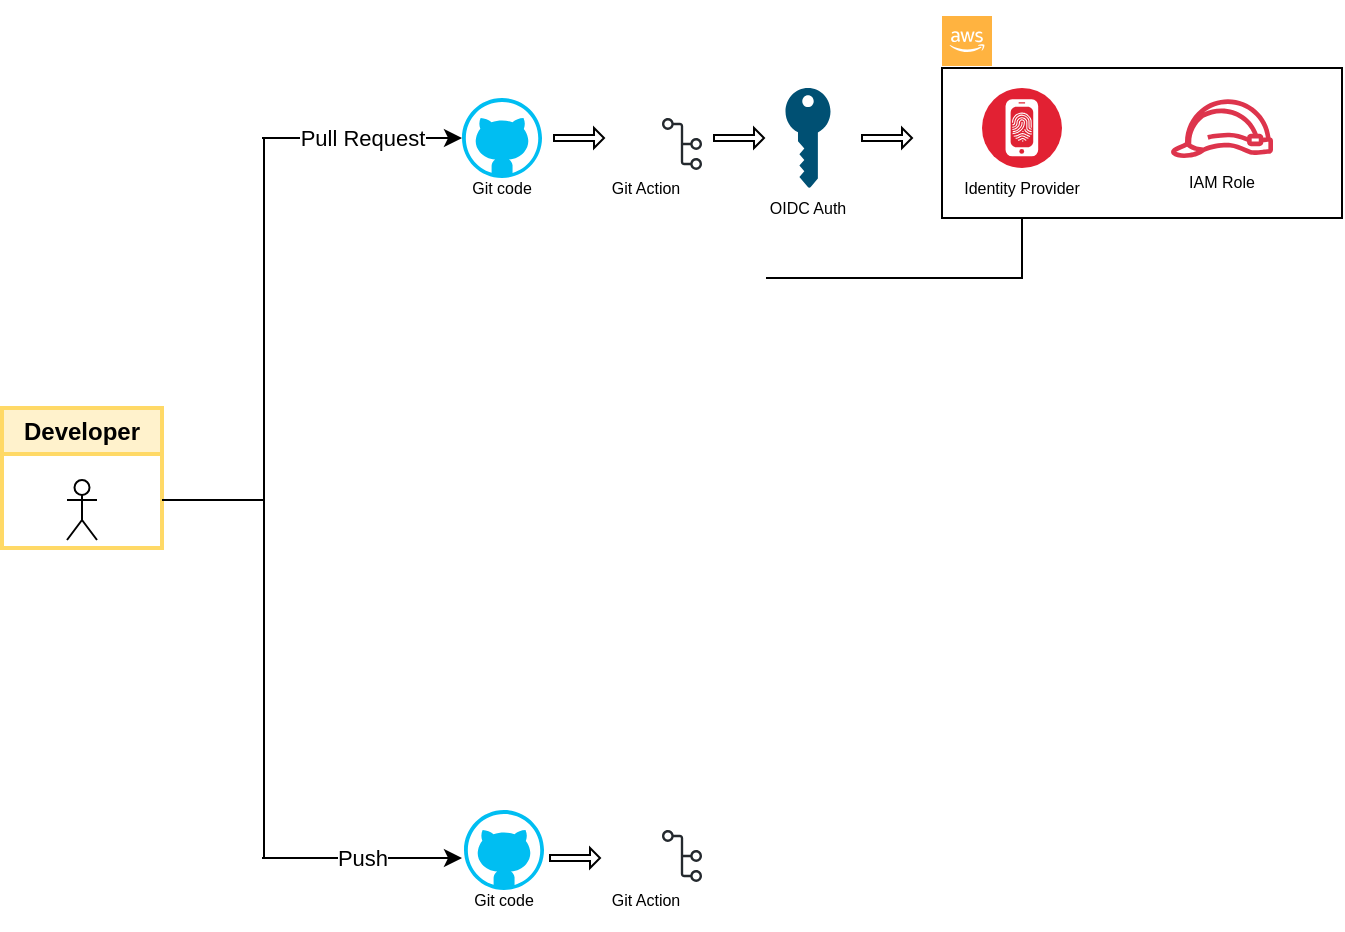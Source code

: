 <mxfile version="22.1.8" type="github">
  <diagram name="Page-1" id="BLeY4aLAC0U9kCGDIPzT">
    <mxGraphModel dx="1434" dy="768" grid="1" gridSize="10" guides="1" tooltips="1" connect="1" arrows="1" fold="1" page="1" pageScale="1" pageWidth="1169" pageHeight="827" background="#ffffff" math="0" shadow="0">
      <root>
        <mxCell id="0" />
        <mxCell id="1" parent="0" />
        <mxCell id="69v9tuPCCNIXZ4btn9kC-1" value="Developer" style="swimlane;whiteSpace=wrap;html=1;fillColor=#fff2cc;strokeColor=#FFD966;gradientColor=none;strokeWidth=2;" parent="1" vertex="1">
          <mxGeometry x="10" y="335" width="80" height="70" as="geometry" />
        </mxCell>
        <mxCell id="69v9tuPCCNIXZ4btn9kC-4" value="" style="shape=umlActor;verticalLabelPosition=bottom;verticalAlign=top;html=1;outlineConnect=0;" parent="69v9tuPCCNIXZ4btn9kC-1" vertex="1">
          <mxGeometry x="32.5" y="36" width="15" height="30" as="geometry" />
        </mxCell>
        <mxCell id="69v9tuPCCNIXZ4btn9kC-2" value="" style="endArrow=none;html=1;rounded=0;edgeStyle=orthogonalEdgeStyle;" parent="1" edge="1">
          <mxGeometry width="50" height="50" relative="1" as="geometry">
            <mxPoint x="90" y="381" as="sourcePoint" />
            <mxPoint x="141" y="200" as="targetPoint" />
            <Array as="points">
              <mxPoint x="141" y="381" />
              <mxPoint x="141" y="231" />
            </Array>
          </mxGeometry>
        </mxCell>
        <mxCell id="69v9tuPCCNIXZ4btn9kC-3" value="" style="endArrow=none;html=1;rounded=0;edgeStyle=orthogonalEdgeStyle;" parent="1" edge="1">
          <mxGeometry width="50" height="50" relative="1" as="geometry">
            <mxPoint x="90" y="381.0" as="sourcePoint" />
            <mxPoint x="141" y="560" as="targetPoint" />
            <Array as="points">
              <mxPoint x="141" y="381.0" />
              <mxPoint x="141" y="531.0" />
            </Array>
          </mxGeometry>
        </mxCell>
        <mxCell id="69v9tuPCCNIXZ4btn9kC-6" value="" style="endArrow=classic;html=1;rounded=0;edgeStyle=orthogonalEdgeStyle;" parent="1" edge="1">
          <mxGeometry relative="1" as="geometry">
            <mxPoint x="140" y="200" as="sourcePoint" />
            <mxPoint x="240" y="200" as="targetPoint" />
          </mxGeometry>
        </mxCell>
        <mxCell id="69v9tuPCCNIXZ4btn9kC-7" value="Pull Request" style="edgeLabel;resizable=0;html=1;align=center;verticalAlign=middle;" parent="69v9tuPCCNIXZ4btn9kC-6" connectable="0" vertex="1">
          <mxGeometry relative="1" as="geometry" />
        </mxCell>
        <mxCell id="69v9tuPCCNIXZ4btn9kC-8" value="" style="endArrow=classic;html=1;rounded=0;edgeStyle=orthogonalEdgeStyle;" parent="1" edge="1">
          <mxGeometry relative="1" as="geometry">
            <mxPoint x="140" y="560" as="sourcePoint" />
            <mxPoint x="240" y="560" as="targetPoint" />
          </mxGeometry>
        </mxCell>
        <mxCell id="69v9tuPCCNIXZ4btn9kC-9" value="Push" style="edgeLabel;resizable=0;html=1;align=center;verticalAlign=middle;" parent="69v9tuPCCNIXZ4btn9kC-8" connectable="0" vertex="1">
          <mxGeometry relative="1" as="geometry" />
        </mxCell>
        <mxCell id="69v9tuPCCNIXZ4btn9kC-13" value="" style="group" parent="1" vertex="1" connectable="0">
          <mxGeometry x="235" y="180" width="50" height="60" as="geometry" />
        </mxCell>
        <mxCell id="69v9tuPCCNIXZ4btn9kC-10" value="" style="verticalLabelPosition=bottom;html=1;verticalAlign=top;align=center;strokeColor=none;fillColor=#00BEF2;shape=mxgraph.azure.github_code;pointerEvents=1;" parent="69v9tuPCCNIXZ4btn9kC-13" vertex="1">
          <mxGeometry x="5" width="40" height="40" as="geometry" />
        </mxCell>
        <mxCell id="69v9tuPCCNIXZ4btn9kC-12" value="Git code" style="text;html=1;strokeColor=none;fillColor=none;align=center;verticalAlign=middle;whiteSpace=wrap;rounded=0;fontSize=8;" parent="69v9tuPCCNIXZ4btn9kC-13" vertex="1">
          <mxGeometry y="30" width="50" height="30" as="geometry" />
        </mxCell>
        <mxCell id="69v9tuPCCNIXZ4btn9kC-14" value="" style="group" parent="1" vertex="1" connectable="0">
          <mxGeometry x="236" y="536" width="50" height="60" as="geometry" />
        </mxCell>
        <mxCell id="69v9tuPCCNIXZ4btn9kC-15" value="" style="verticalLabelPosition=bottom;html=1;verticalAlign=top;align=center;strokeColor=none;fillColor=#00BEF2;shape=mxgraph.azure.github_code;pointerEvents=1;" parent="69v9tuPCCNIXZ4btn9kC-14" vertex="1">
          <mxGeometry x="5" width="40" height="40" as="geometry" />
        </mxCell>
        <mxCell id="69v9tuPCCNIXZ4btn9kC-16" value="Git code" style="text;html=1;strokeColor=none;fillColor=none;align=center;verticalAlign=middle;whiteSpace=wrap;rounded=0;fontSize=8;" parent="69v9tuPCCNIXZ4btn9kC-14" vertex="1">
          <mxGeometry y="30" width="50" height="30" as="geometry" />
        </mxCell>
        <mxCell id="69v9tuPCCNIXZ4btn9kC-17" value="" style="shape=singleArrow;whiteSpace=wrap;html=1;" parent="1" vertex="1">
          <mxGeometry x="286" y="195" width="25" height="10" as="geometry" />
        </mxCell>
        <mxCell id="69v9tuPCCNIXZ4btn9kC-25" value="" style="group" parent="1" vertex="1" connectable="0">
          <mxGeometry x="307" y="184" width="53" height="56" as="geometry" />
        </mxCell>
        <mxCell id="69v9tuPCCNIXZ4btn9kC-22" value="" style="shape=image;html=1;verticalAlign=top;verticalLabelPosition=bottom;labelBackgroundColor=#ffffff;imageAspect=0;aspect=fixed;image=https://cdn4.iconfinder.com/data/icons/socialcones/508/Github-128.png;fillColor=#24292e;" parent="69v9tuPCCNIXZ4btn9kC-25" vertex="1">
          <mxGeometry x="9" width="32" height="32" as="geometry" />
        </mxCell>
        <mxCell id="69v9tuPCCNIXZ4btn9kC-23" value="Git Action" style="text;html=1;strokeColor=none;fillColor=none;align=center;verticalAlign=middle;whiteSpace=wrap;rounded=0;fontSize=8;" parent="69v9tuPCCNIXZ4btn9kC-25" vertex="1">
          <mxGeometry y="26" width="50" height="30" as="geometry" />
        </mxCell>
        <mxCell id="69v9tuPCCNIXZ4btn9kC-24" value="" style="sketch=0;outlineConnect=0;fontColor=#232F3E;gradientColor=none;fillColor=#24292e;strokeColor=none;dashed=0;verticalLabelPosition=bottom;verticalAlign=top;align=center;html=1;fontSize=12;fontStyle=0;aspect=fixed;pointerEvents=1;shape=mxgraph.aws4.git_repository;rotation=0;" parent="69v9tuPCCNIXZ4btn9kC-25" vertex="1">
          <mxGeometry x="33" y="6" width="20" height="26" as="geometry" />
        </mxCell>
        <mxCell id="69v9tuPCCNIXZ4btn9kC-30" value="" style="shape=singleArrow;whiteSpace=wrap;html=1;" parent="1" vertex="1">
          <mxGeometry x="284" y="555" width="25" height="10" as="geometry" />
        </mxCell>
        <mxCell id="69v9tuPCCNIXZ4btn9kC-31" value="" style="group" parent="1" vertex="1" connectable="0">
          <mxGeometry x="307" y="540" width="53" height="56" as="geometry" />
        </mxCell>
        <mxCell id="69v9tuPCCNIXZ4btn9kC-32" value="" style="shape=image;html=1;verticalAlign=top;verticalLabelPosition=bottom;labelBackgroundColor=#ffffff;imageAspect=0;aspect=fixed;image=https://cdn4.iconfinder.com/data/icons/socialcones/508/Github-128.png;fillColor=#24292e;" parent="69v9tuPCCNIXZ4btn9kC-31" vertex="1">
          <mxGeometry x="9" width="32" height="32" as="geometry" />
        </mxCell>
        <mxCell id="69v9tuPCCNIXZ4btn9kC-33" value="Git Action" style="text;html=1;strokeColor=none;fillColor=none;align=center;verticalAlign=middle;whiteSpace=wrap;rounded=0;fontSize=8;" parent="69v9tuPCCNIXZ4btn9kC-31" vertex="1">
          <mxGeometry y="26" width="50" height="30" as="geometry" />
        </mxCell>
        <mxCell id="69v9tuPCCNIXZ4btn9kC-34" value="" style="sketch=0;outlineConnect=0;fontColor=#232F3E;gradientColor=none;fillColor=#24292e;strokeColor=none;dashed=0;verticalLabelPosition=bottom;verticalAlign=top;align=center;html=1;fontSize=12;fontStyle=0;aspect=fixed;pointerEvents=1;shape=mxgraph.aws4.git_repository;rotation=0;" parent="69v9tuPCCNIXZ4btn9kC-31" vertex="1">
          <mxGeometry x="33" y="6" width="20" height="26" as="geometry" />
        </mxCell>
        <mxCell id="69v9tuPCCNIXZ4btn9kC-40" value="" style="shape=singleArrow;whiteSpace=wrap;html=1;" parent="1" vertex="1">
          <mxGeometry x="366" y="195" width="25" height="10" as="geometry" />
        </mxCell>
        <mxCell id="69v9tuPCCNIXZ4btn9kC-41" value="" style="points=[[0,0.5,0],[0.24,0,0],[0.5,0.28,0],[0.995,0.475,0],[0.5,0.72,0],[0.24,1,0]];verticalLabelPosition=bottom;sketch=0;html=1;verticalAlign=top;aspect=fixed;align=center;pointerEvents=1;shape=mxgraph.cisco19.key;fillColor=#005073;strokeColor=none;rotation=90;" parent="1" vertex="1">
          <mxGeometry x="388" y="188.75" width="50" height="22.5" as="geometry" />
        </mxCell>
        <mxCell id="69v9tuPCCNIXZ4btn9kC-42" value="OIDC Auth" style="text;html=1;strokeColor=none;fillColor=none;align=center;verticalAlign=middle;whiteSpace=wrap;rounded=0;fontSize=8;" parent="1" vertex="1">
          <mxGeometry x="388" y="220" width="50" height="30" as="geometry" />
        </mxCell>
        <mxCell id="69v9tuPCCNIXZ4btn9kC-45" value="" style="shape=singleArrow;whiteSpace=wrap;html=1;" parent="1" vertex="1">
          <mxGeometry x="440" y="195" width="25" height="10" as="geometry" />
        </mxCell>
        <mxCell id="69v9tuPCCNIXZ4btn9kC-46" value="" style="verticalLabelPosition=bottom;verticalAlign=top;html=1;shape=mxgraph.basic.rect;fillColor2=none;strokeWidth=1;size=20;indent=5;" parent="1" vertex="1">
          <mxGeometry x="480" y="165" width="200" height="75" as="geometry" />
        </mxCell>
        <mxCell id="69v9tuPCCNIXZ4btn9kC-47" value="" style="image;aspect=fixed;perimeter=ellipsePerimeter;html=1;align=center;shadow=0;dashed=0;fontColor=#4277BB;labelBackgroundColor=default;fontSize=12;spacingTop=3;image=img/lib/ibm/security/identity_provider.svg;" parent="1" vertex="1">
          <mxGeometry x="500" y="175" width="40" height="40" as="geometry" />
        </mxCell>
        <mxCell id="69v9tuPCCNIXZ4btn9kC-48" value="Identity Provider" style="text;html=1;strokeColor=none;fillColor=none;align=center;verticalAlign=middle;whiteSpace=wrap;rounded=0;fontSize=8;" parent="1" vertex="1">
          <mxGeometry x="490" y="210" width="60" height="30" as="geometry" />
        </mxCell>
        <mxCell id="69v9tuPCCNIXZ4btn9kC-52" value="" style="shape=image;html=1;verticalAlign=top;verticalLabelPosition=bottom;labelBackgroundColor=#ffffff;imageAspect=0;aspect=fixed;image=https://cdn4.iconfinder.com/data/icons/ionicons/512/icon-ios7-arrow-forward-128.png" parent="1" vertex="1">
          <mxGeometry x="556" y="182" width="28" height="28" as="geometry" />
        </mxCell>
        <mxCell id="69v9tuPCCNIXZ4btn9kC-56" value="" style="outlineConnect=0;verticalLabelPosition=bottom;verticalAlign=top;align=center;html=1;shape=mxgraph.aws3.cloud_2;fillColor=#FFB340;strokeColor=#1A1A1A;strokeWidth=15;" parent="1" vertex="1">
          <mxGeometry x="480" y="139" width="25" height="25" as="geometry" />
        </mxCell>
        <mxCell id="69v9tuPCCNIXZ4btn9kC-57" value="" style="sketch=0;outlineConnect=0;fontColor=#232F3E;gradientColor=none;fillColor=#DD344C;strokeColor=none;dashed=0;verticalLabelPosition=bottom;verticalAlign=top;align=center;html=1;fontSize=12;fontStyle=0;aspect=fixed;pointerEvents=1;shape=mxgraph.aws4.role;" parent="1" vertex="1">
          <mxGeometry x="593.97" y="180.64" width="52.05" height="29.36" as="geometry" />
        </mxCell>
        <mxCell id="69v9tuPCCNIXZ4btn9kC-58" value="IAM Role" style="text;html=1;strokeColor=none;fillColor=none;align=center;verticalAlign=middle;whiteSpace=wrap;rounded=0;fontSize=8;" parent="1" vertex="1">
          <mxGeometry x="590" y="207" width="60" height="30" as="geometry" />
        </mxCell>
        <mxCell id="69v9tuPCCNIXZ4btn9kC-59" value="" style="shape=partialRectangle;whiteSpace=wrap;html=1;top=0;left=0;fillColor=none;" parent="1" vertex="1">
          <mxGeometry x="392.5" y="240" width="127.5" height="30" as="geometry" />
        </mxCell>
      </root>
    </mxGraphModel>
  </diagram>
</mxfile>

